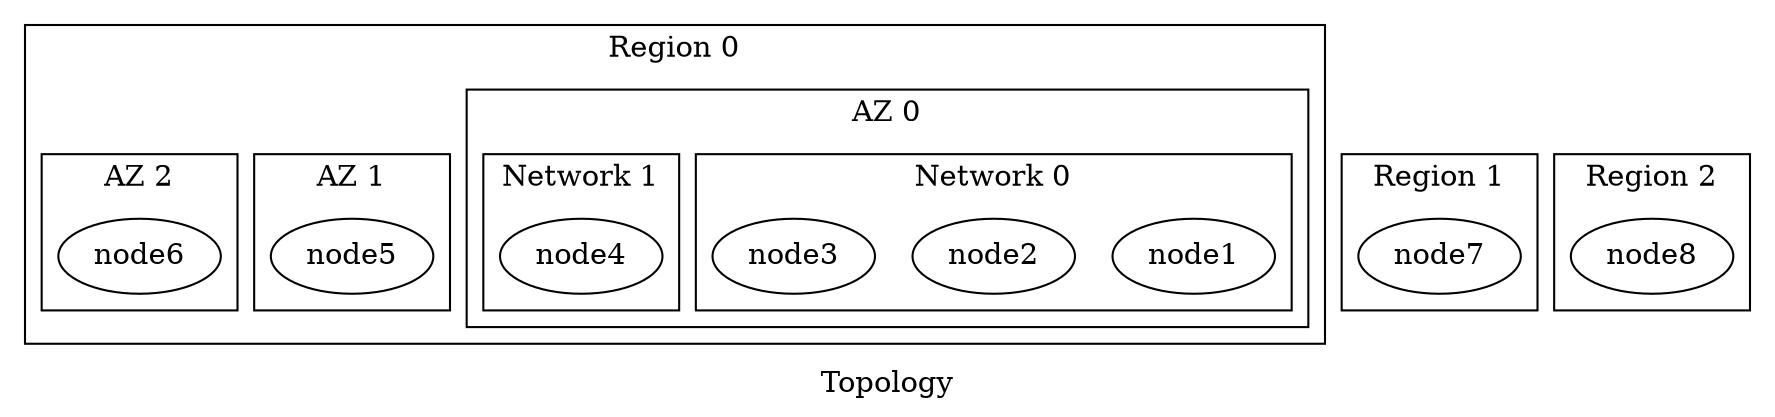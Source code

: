 digraph Topology {
    label = "Topology"
    subgraph cluster_region0 {
        label = "Region 0";
        subgraph cluster_az0 {
            label = "AZ 0";
            subgraph cluster_network0 {
                label = "Network 0"
                node1;
                node2;
                node3;
            };

            subgraph cluster_network1 {
                label = "Network 1"
                node4;
            }
        }
        
        subgraph cluster_az1 {
            label = "AZ 1"
            node5;
        }

        subgraph cluster_az2 {
            label = "AZ 2"
            node6;
        }
    }

    subgraph cluster_region1 {
        label = "Region 1"
        node7;
    }

    subgraph cluster_region2 {
        label = "Region 2"
        node8;
    }
}
